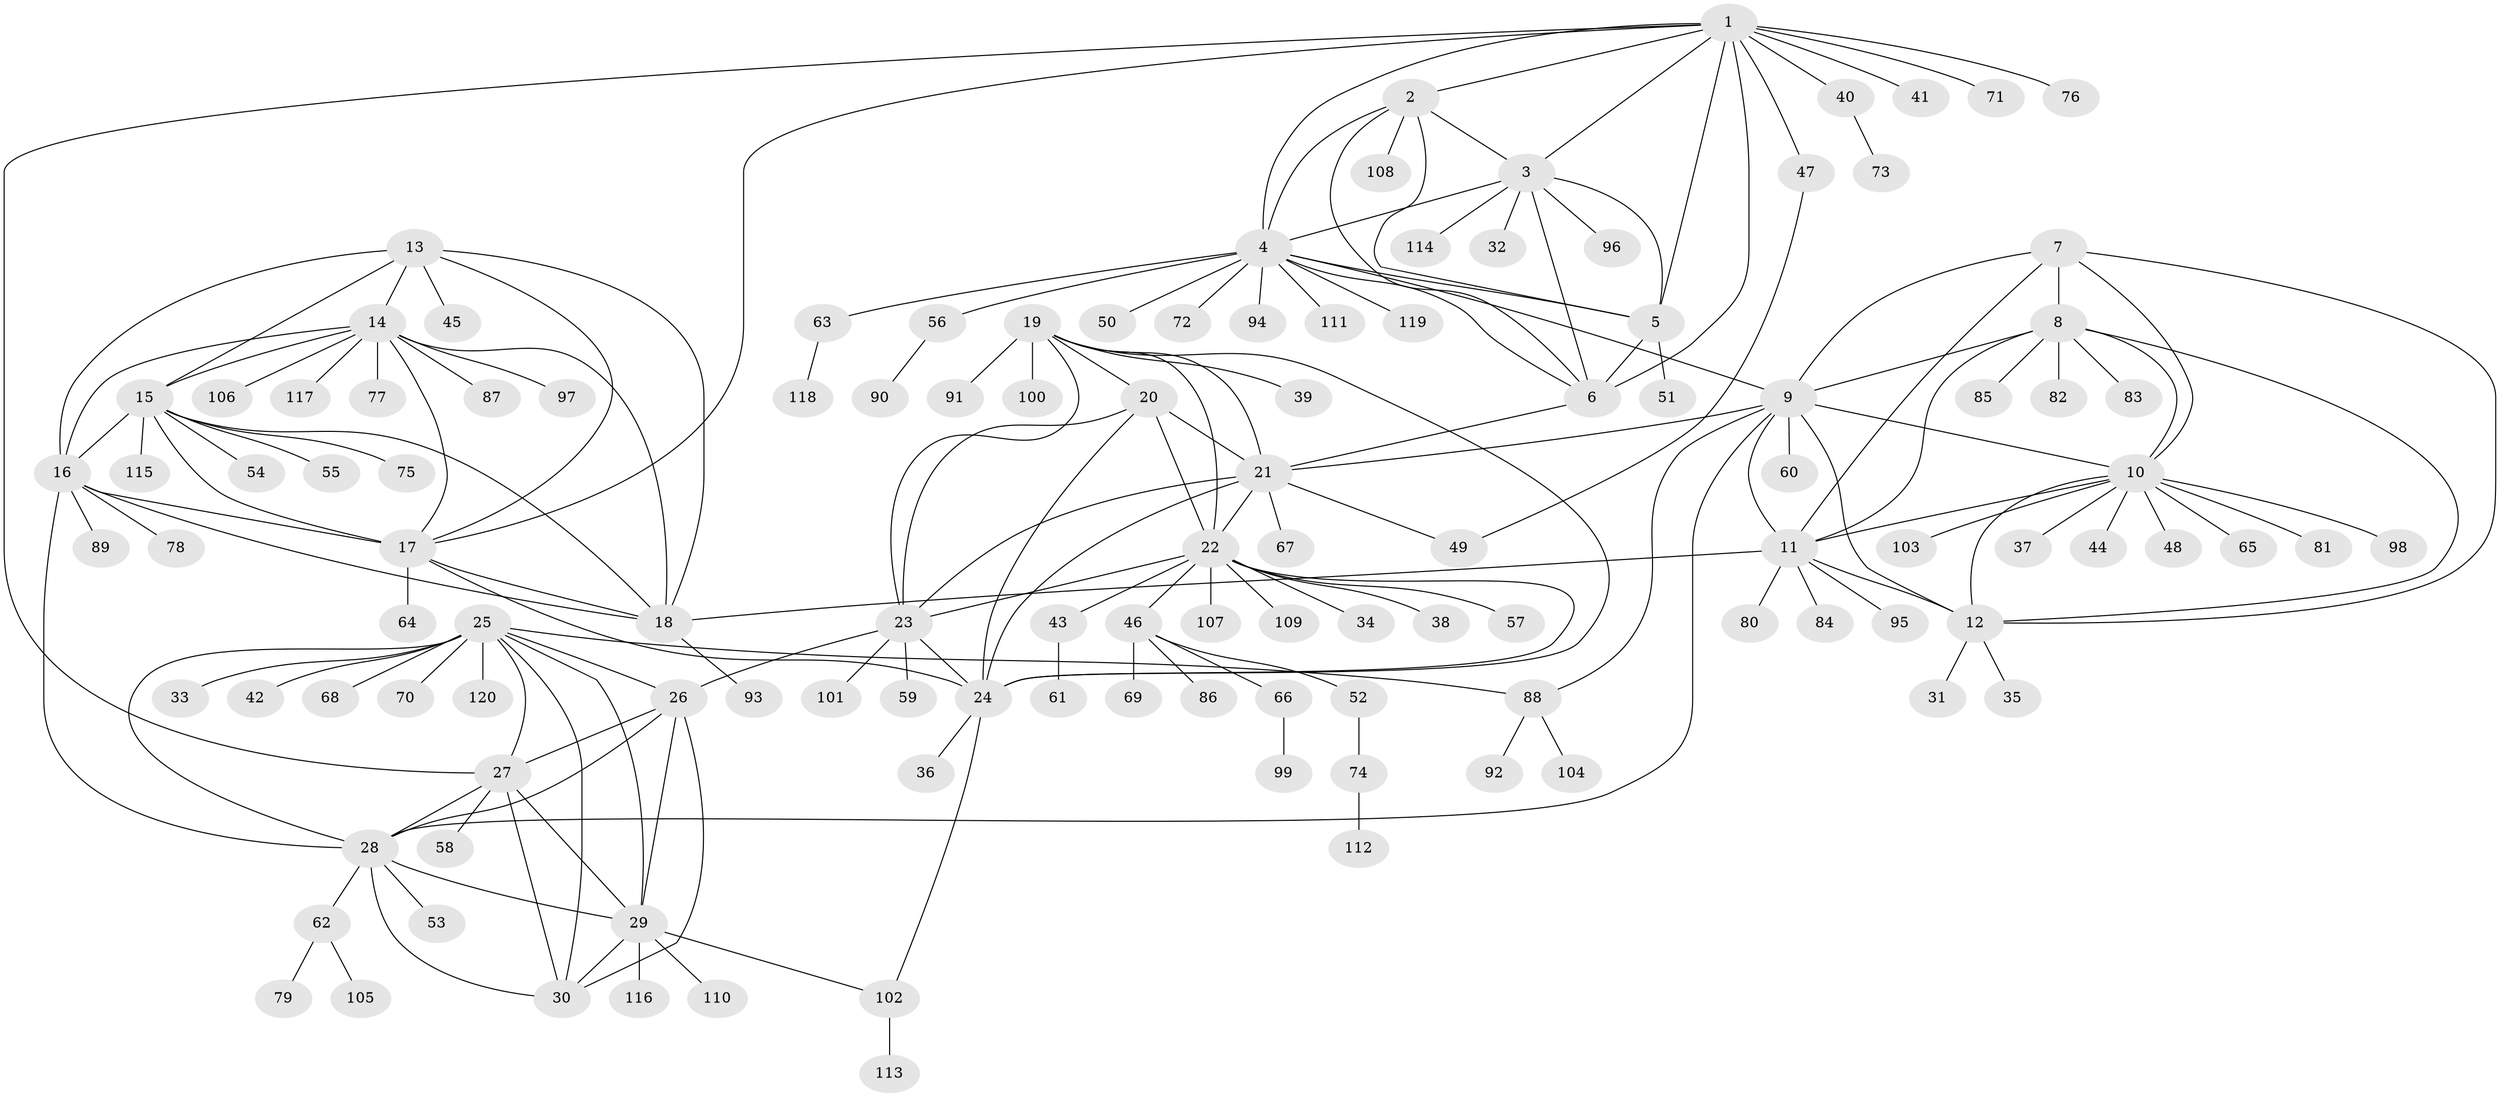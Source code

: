 // coarse degree distribution, {16: 0.010526315789473684, 6: 0.042105263157894736, 12: 0.010526315789473684, 4: 0.031578947368421054, 14: 0.010526315789473684, 15: 0.010526315789473684, 5: 0.05263157894736842, 8: 0.021052631578947368, 11: 0.021052631578947368, 7: 0.021052631578947368, 10: 0.010526315789473684, 1: 0.6947368421052632, 2: 0.042105263157894736, 3: 0.021052631578947368}
// Generated by graph-tools (version 1.1) at 2025/24/03/03/25 07:24:10]
// undirected, 120 vertices, 178 edges
graph export_dot {
graph [start="1"]
  node [color=gray90,style=filled];
  1;
  2;
  3;
  4;
  5;
  6;
  7;
  8;
  9;
  10;
  11;
  12;
  13;
  14;
  15;
  16;
  17;
  18;
  19;
  20;
  21;
  22;
  23;
  24;
  25;
  26;
  27;
  28;
  29;
  30;
  31;
  32;
  33;
  34;
  35;
  36;
  37;
  38;
  39;
  40;
  41;
  42;
  43;
  44;
  45;
  46;
  47;
  48;
  49;
  50;
  51;
  52;
  53;
  54;
  55;
  56;
  57;
  58;
  59;
  60;
  61;
  62;
  63;
  64;
  65;
  66;
  67;
  68;
  69;
  70;
  71;
  72;
  73;
  74;
  75;
  76;
  77;
  78;
  79;
  80;
  81;
  82;
  83;
  84;
  85;
  86;
  87;
  88;
  89;
  90;
  91;
  92;
  93;
  94;
  95;
  96;
  97;
  98;
  99;
  100;
  101;
  102;
  103;
  104;
  105;
  106;
  107;
  108;
  109;
  110;
  111;
  112;
  113;
  114;
  115;
  116;
  117;
  118;
  119;
  120;
  1 -- 2;
  1 -- 3;
  1 -- 4;
  1 -- 5;
  1 -- 6;
  1 -- 17;
  1 -- 27;
  1 -- 40;
  1 -- 41;
  1 -- 47;
  1 -- 71;
  1 -- 76;
  2 -- 3;
  2 -- 4;
  2 -- 5;
  2 -- 6;
  2 -- 108;
  3 -- 4;
  3 -- 5;
  3 -- 6;
  3 -- 32;
  3 -- 96;
  3 -- 114;
  4 -- 5;
  4 -- 6;
  4 -- 9;
  4 -- 50;
  4 -- 56;
  4 -- 63;
  4 -- 72;
  4 -- 94;
  4 -- 111;
  4 -- 119;
  5 -- 6;
  5 -- 51;
  6 -- 21;
  7 -- 8;
  7 -- 9;
  7 -- 10;
  7 -- 11;
  7 -- 12;
  8 -- 9;
  8 -- 10;
  8 -- 11;
  8 -- 12;
  8 -- 82;
  8 -- 83;
  8 -- 85;
  9 -- 10;
  9 -- 11;
  9 -- 12;
  9 -- 21;
  9 -- 28;
  9 -- 60;
  9 -- 88;
  10 -- 11;
  10 -- 12;
  10 -- 37;
  10 -- 44;
  10 -- 48;
  10 -- 65;
  10 -- 81;
  10 -- 98;
  10 -- 103;
  11 -- 12;
  11 -- 18;
  11 -- 80;
  11 -- 84;
  11 -- 95;
  12 -- 31;
  12 -- 35;
  13 -- 14;
  13 -- 15;
  13 -- 16;
  13 -- 17;
  13 -- 18;
  13 -- 45;
  14 -- 15;
  14 -- 16;
  14 -- 17;
  14 -- 18;
  14 -- 77;
  14 -- 87;
  14 -- 97;
  14 -- 106;
  14 -- 117;
  15 -- 16;
  15 -- 17;
  15 -- 18;
  15 -- 54;
  15 -- 55;
  15 -- 75;
  15 -- 115;
  16 -- 17;
  16 -- 18;
  16 -- 28;
  16 -- 78;
  16 -- 89;
  17 -- 18;
  17 -- 24;
  17 -- 64;
  18 -- 93;
  19 -- 20;
  19 -- 21;
  19 -- 22;
  19 -- 23;
  19 -- 24;
  19 -- 39;
  19 -- 91;
  19 -- 100;
  20 -- 21;
  20 -- 22;
  20 -- 23;
  20 -- 24;
  21 -- 22;
  21 -- 23;
  21 -- 24;
  21 -- 49;
  21 -- 67;
  22 -- 23;
  22 -- 24;
  22 -- 34;
  22 -- 38;
  22 -- 43;
  22 -- 46;
  22 -- 57;
  22 -- 107;
  22 -- 109;
  23 -- 24;
  23 -- 26;
  23 -- 59;
  23 -- 101;
  24 -- 36;
  24 -- 102;
  25 -- 26;
  25 -- 27;
  25 -- 28;
  25 -- 29;
  25 -- 30;
  25 -- 33;
  25 -- 42;
  25 -- 68;
  25 -- 70;
  25 -- 88;
  25 -- 120;
  26 -- 27;
  26 -- 28;
  26 -- 29;
  26 -- 30;
  27 -- 28;
  27 -- 29;
  27 -- 30;
  27 -- 58;
  28 -- 29;
  28 -- 30;
  28 -- 53;
  28 -- 62;
  29 -- 30;
  29 -- 102;
  29 -- 110;
  29 -- 116;
  40 -- 73;
  43 -- 61;
  46 -- 52;
  46 -- 66;
  46 -- 69;
  46 -- 86;
  47 -- 49;
  52 -- 74;
  56 -- 90;
  62 -- 79;
  62 -- 105;
  63 -- 118;
  66 -- 99;
  74 -- 112;
  88 -- 92;
  88 -- 104;
  102 -- 113;
}
